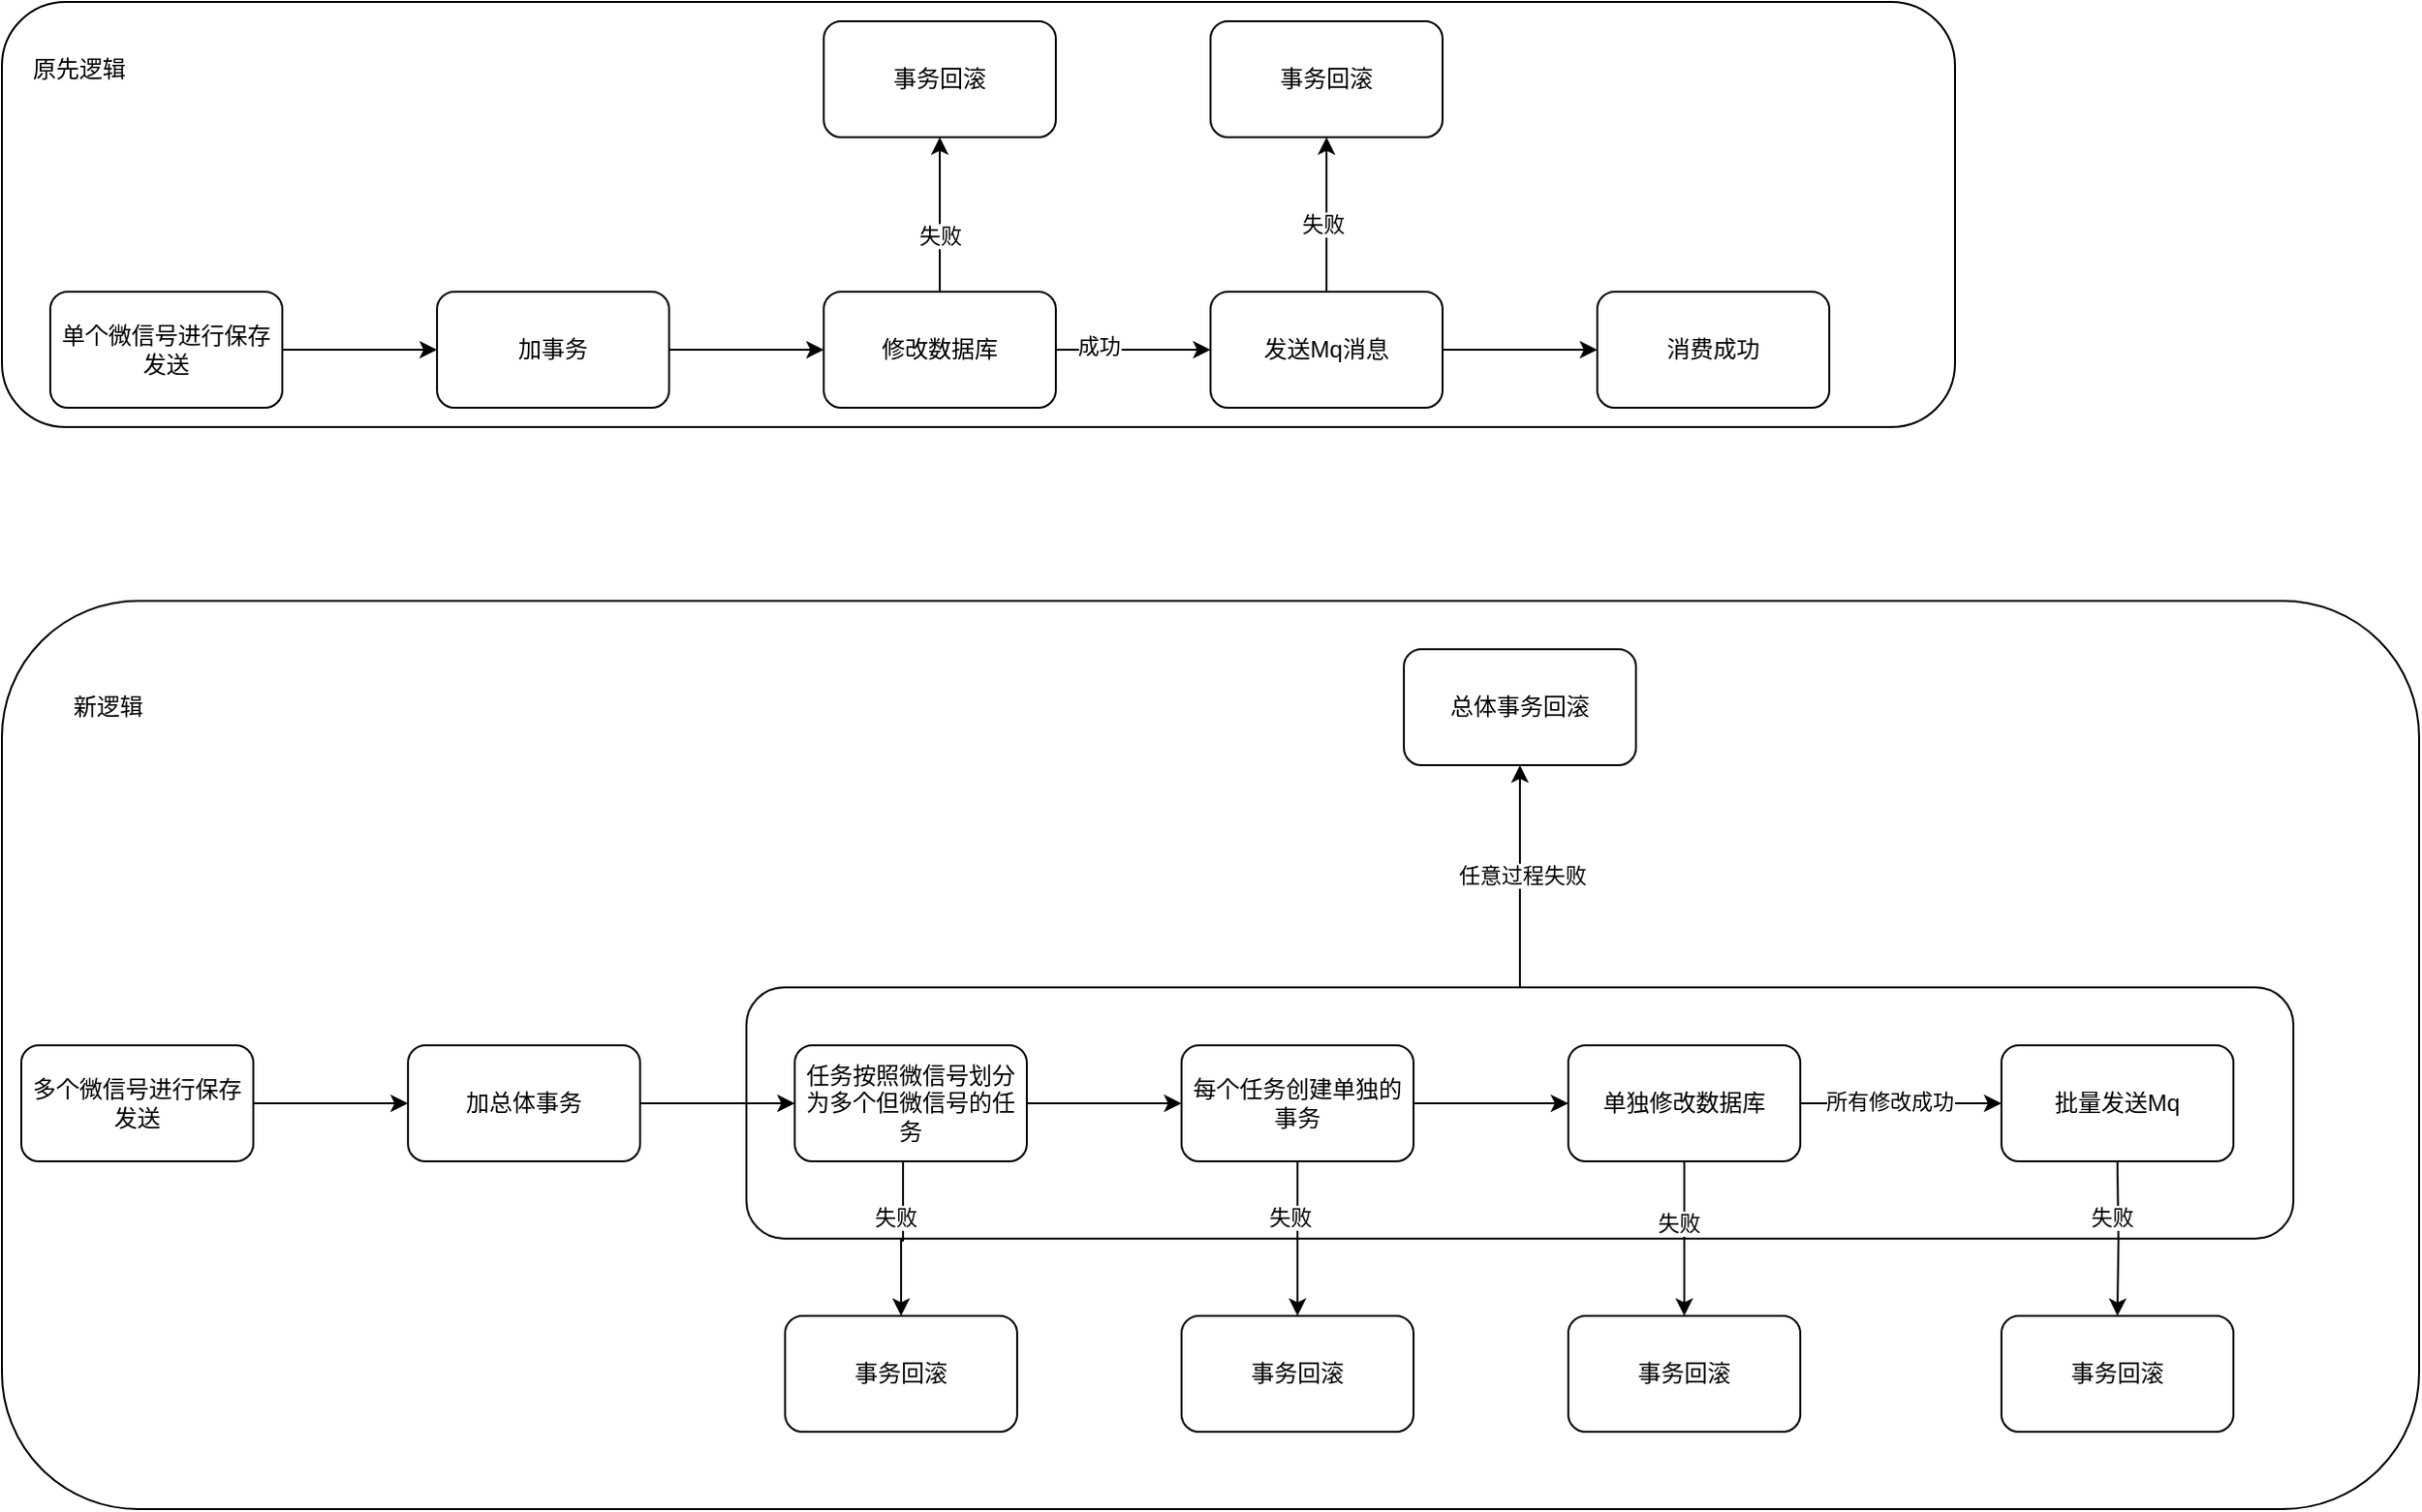 <mxfile version="21.6.5" type="github">
  <diagram id="C5RBs43oDa-KdzZeNtuy" name="Page-1">
    <mxGraphModel dx="2171" dy="1136" grid="1" gridSize="10" guides="1" tooltips="1" connect="1" arrows="1" fold="1" page="1" pageScale="1" pageWidth="1169" pageHeight="827" math="0" shadow="0">
      <root>
        <mxCell id="WIyWlLk6GJQsqaUBKTNV-0" />
        <mxCell id="WIyWlLk6GJQsqaUBKTNV-1" parent="WIyWlLk6GJQsqaUBKTNV-0" />
        <mxCell id="uAa1DrB2IOAwxMJ53gUC-3" value="" style="edgeStyle=orthogonalEdgeStyle;rounded=0;orthogonalLoop=1;jettySize=auto;html=1;" edge="1" parent="WIyWlLk6GJQsqaUBKTNV-1" source="uAa1DrB2IOAwxMJ53gUC-1" target="uAa1DrB2IOAwxMJ53gUC-2">
          <mxGeometry relative="1" as="geometry" />
        </mxCell>
        <mxCell id="uAa1DrB2IOAwxMJ53gUC-1" value="加事务" style="rounded=1;whiteSpace=wrap;html=1;" vertex="1" parent="WIyWlLk6GJQsqaUBKTNV-1">
          <mxGeometry x="225" y="270" width="120" height="60" as="geometry" />
        </mxCell>
        <mxCell id="uAa1DrB2IOAwxMJ53gUC-5" value="" style="edgeStyle=orthogonalEdgeStyle;rounded=0;orthogonalLoop=1;jettySize=auto;html=1;" edge="1" parent="WIyWlLk6GJQsqaUBKTNV-1" source="uAa1DrB2IOAwxMJ53gUC-2" target="uAa1DrB2IOAwxMJ53gUC-4">
          <mxGeometry relative="1" as="geometry" />
        </mxCell>
        <mxCell id="uAa1DrB2IOAwxMJ53gUC-14" value="成功" style="edgeLabel;html=1;align=center;verticalAlign=middle;resizable=0;points=[];" vertex="1" connectable="0" parent="uAa1DrB2IOAwxMJ53gUC-5">
          <mxGeometry x="-0.45" y="2" relative="1" as="geometry">
            <mxPoint as="offset" />
          </mxGeometry>
        </mxCell>
        <mxCell id="uAa1DrB2IOAwxMJ53gUC-23" value="" style="edgeStyle=orthogonalEdgeStyle;rounded=0;orthogonalLoop=1;jettySize=auto;html=1;" edge="1" parent="WIyWlLk6GJQsqaUBKTNV-1" source="uAa1DrB2IOAwxMJ53gUC-2" target="uAa1DrB2IOAwxMJ53gUC-22">
          <mxGeometry relative="1" as="geometry" />
        </mxCell>
        <mxCell id="uAa1DrB2IOAwxMJ53gUC-24" value="失败" style="edgeLabel;html=1;align=center;verticalAlign=middle;resizable=0;points=[];" vertex="1" connectable="0" parent="uAa1DrB2IOAwxMJ53gUC-23">
          <mxGeometry x="-0.275" relative="1" as="geometry">
            <mxPoint as="offset" />
          </mxGeometry>
        </mxCell>
        <mxCell id="uAa1DrB2IOAwxMJ53gUC-2" value="修改数据库" style="whiteSpace=wrap;html=1;rounded=1;" vertex="1" parent="WIyWlLk6GJQsqaUBKTNV-1">
          <mxGeometry x="425" y="270" width="120" height="60" as="geometry" />
        </mxCell>
        <mxCell id="uAa1DrB2IOAwxMJ53gUC-16" value="" style="edgeStyle=orthogonalEdgeStyle;rounded=0;orthogonalLoop=1;jettySize=auto;html=1;" edge="1" parent="WIyWlLk6GJQsqaUBKTNV-1" source="uAa1DrB2IOAwxMJ53gUC-4" target="uAa1DrB2IOAwxMJ53gUC-15">
          <mxGeometry relative="1" as="geometry" />
        </mxCell>
        <mxCell id="uAa1DrB2IOAwxMJ53gUC-18" value="" style="edgeStyle=orthogonalEdgeStyle;rounded=0;orthogonalLoop=1;jettySize=auto;html=1;" edge="1" parent="WIyWlLk6GJQsqaUBKTNV-1" source="uAa1DrB2IOAwxMJ53gUC-4" target="uAa1DrB2IOAwxMJ53gUC-17">
          <mxGeometry relative="1" as="geometry" />
        </mxCell>
        <mxCell id="uAa1DrB2IOAwxMJ53gUC-21" value="失败" style="edgeLabel;html=1;align=center;verticalAlign=middle;resizable=0;points=[];" vertex="1" connectable="0" parent="uAa1DrB2IOAwxMJ53gUC-18">
          <mxGeometry x="-0.125" y="2" relative="1" as="geometry">
            <mxPoint as="offset" />
          </mxGeometry>
        </mxCell>
        <mxCell id="uAa1DrB2IOAwxMJ53gUC-4" value="发送Mq消息" style="whiteSpace=wrap;html=1;rounded=1;" vertex="1" parent="WIyWlLk6GJQsqaUBKTNV-1">
          <mxGeometry x="625" y="270" width="120" height="60" as="geometry" />
        </mxCell>
        <mxCell id="uAa1DrB2IOAwxMJ53gUC-8" value="" style="edgeStyle=orthogonalEdgeStyle;rounded=0;orthogonalLoop=1;jettySize=auto;html=1;" edge="1" parent="WIyWlLk6GJQsqaUBKTNV-1" source="uAa1DrB2IOAwxMJ53gUC-6" target="uAa1DrB2IOAwxMJ53gUC-7">
          <mxGeometry relative="1" as="geometry" />
        </mxCell>
        <mxCell id="uAa1DrB2IOAwxMJ53gUC-6" value="加总体事务" style="rounded=1;whiteSpace=wrap;html=1;" vertex="1" parent="WIyWlLk6GJQsqaUBKTNV-1">
          <mxGeometry x="210" y="660" width="120" height="60" as="geometry" />
        </mxCell>
        <mxCell id="uAa1DrB2IOAwxMJ53gUC-35" value="" style="edgeStyle=orthogonalEdgeStyle;rounded=0;orthogonalLoop=1;jettySize=auto;html=1;" edge="1" parent="WIyWlLk6GJQsqaUBKTNV-1" source="uAa1DrB2IOAwxMJ53gUC-7" target="uAa1DrB2IOAwxMJ53gUC-34">
          <mxGeometry relative="1" as="geometry" />
        </mxCell>
        <mxCell id="uAa1DrB2IOAwxMJ53gUC-7" value="任务按照微信号划分为多个但微信号的任务" style="whiteSpace=wrap;html=1;rounded=1;" vertex="1" parent="WIyWlLk6GJQsqaUBKTNV-1">
          <mxGeometry x="410" y="660" width="120" height="60" as="geometry" />
        </mxCell>
        <mxCell id="uAa1DrB2IOAwxMJ53gUC-12" value="" style="edgeStyle=orthogonalEdgeStyle;rounded=0;orthogonalLoop=1;jettySize=auto;html=1;" edge="1" parent="WIyWlLk6GJQsqaUBKTNV-1" source="uAa1DrB2IOAwxMJ53gUC-9" target="uAa1DrB2IOAwxMJ53gUC-11">
          <mxGeometry relative="1" as="geometry" />
        </mxCell>
        <mxCell id="uAa1DrB2IOAwxMJ53gUC-13" value="所有修改成功" style="edgeLabel;html=1;align=center;verticalAlign=middle;resizable=0;points=[];" vertex="1" connectable="0" parent="uAa1DrB2IOAwxMJ53gUC-12">
          <mxGeometry x="-0.125" y="1" relative="1" as="geometry">
            <mxPoint as="offset" />
          </mxGeometry>
        </mxCell>
        <mxCell id="uAa1DrB2IOAwxMJ53gUC-38" value="" style="edgeStyle=orthogonalEdgeStyle;rounded=0;orthogonalLoop=1;jettySize=auto;html=1;" edge="1" parent="WIyWlLk6GJQsqaUBKTNV-1" source="uAa1DrB2IOAwxMJ53gUC-9" target="uAa1DrB2IOAwxMJ53gUC-37">
          <mxGeometry relative="1" as="geometry" />
        </mxCell>
        <mxCell id="uAa1DrB2IOAwxMJ53gUC-39" value="失败" style="edgeLabel;html=1;align=center;verticalAlign=middle;resizable=0;points=[];" vertex="1" connectable="0" parent="uAa1DrB2IOAwxMJ53gUC-38">
          <mxGeometry x="-0.2" y="-3" relative="1" as="geometry">
            <mxPoint as="offset" />
          </mxGeometry>
        </mxCell>
        <mxCell id="uAa1DrB2IOAwxMJ53gUC-9" value="单独修改数据库" style="whiteSpace=wrap;html=1;rounded=1;" vertex="1" parent="WIyWlLk6GJQsqaUBKTNV-1">
          <mxGeometry x="810" y="660" width="120" height="60" as="geometry" />
        </mxCell>
        <mxCell id="uAa1DrB2IOAwxMJ53gUC-11" value="批量发送Mq" style="whiteSpace=wrap;html=1;rounded=1;" vertex="1" parent="WIyWlLk6GJQsqaUBKTNV-1">
          <mxGeometry x="1034" y="660" width="120" height="60" as="geometry" />
        </mxCell>
        <mxCell id="uAa1DrB2IOAwxMJ53gUC-15" value="消费成功" style="whiteSpace=wrap;html=1;rounded=1;" vertex="1" parent="WIyWlLk6GJQsqaUBKTNV-1">
          <mxGeometry x="825" y="270" width="120" height="60" as="geometry" />
        </mxCell>
        <mxCell id="uAa1DrB2IOAwxMJ53gUC-17" value="事务回滚" style="whiteSpace=wrap;html=1;rounded=1;" vertex="1" parent="WIyWlLk6GJQsqaUBKTNV-1">
          <mxGeometry x="625" y="130" width="120" height="60" as="geometry" />
        </mxCell>
        <mxCell id="uAa1DrB2IOAwxMJ53gUC-22" value="事务回滚" style="whiteSpace=wrap;html=1;rounded=1;" vertex="1" parent="WIyWlLk6GJQsqaUBKTNV-1">
          <mxGeometry x="425" y="130" width="120" height="60" as="geometry" />
        </mxCell>
        <mxCell id="uAa1DrB2IOAwxMJ53gUC-27" value="" style="edgeStyle=orthogonalEdgeStyle;rounded=0;orthogonalLoop=1;jettySize=auto;html=1;" edge="1" parent="WIyWlLk6GJQsqaUBKTNV-1" source="uAa1DrB2IOAwxMJ53gUC-25" target="uAa1DrB2IOAwxMJ53gUC-1">
          <mxGeometry relative="1" as="geometry" />
        </mxCell>
        <mxCell id="uAa1DrB2IOAwxMJ53gUC-25" value="单个微信号进行保存发送" style="whiteSpace=wrap;html=1;rounded=1;" vertex="1" parent="WIyWlLk6GJQsqaUBKTNV-1">
          <mxGeometry x="25" y="270" width="120" height="60" as="geometry" />
        </mxCell>
        <mxCell id="uAa1DrB2IOAwxMJ53gUC-33" value="" style="edgeStyle=orthogonalEdgeStyle;rounded=0;orthogonalLoop=1;jettySize=auto;html=1;" edge="1" parent="WIyWlLk6GJQsqaUBKTNV-1" source="uAa1DrB2IOAwxMJ53gUC-31" target="uAa1DrB2IOAwxMJ53gUC-6">
          <mxGeometry relative="1" as="geometry" />
        </mxCell>
        <mxCell id="uAa1DrB2IOAwxMJ53gUC-31" value="多个微信号进行保存发送" style="whiteSpace=wrap;html=1;rounded=1;" vertex="1" parent="WIyWlLk6GJQsqaUBKTNV-1">
          <mxGeometry x="10" y="660" width="120" height="60" as="geometry" />
        </mxCell>
        <mxCell id="uAa1DrB2IOAwxMJ53gUC-36" value="" style="edgeStyle=orthogonalEdgeStyle;rounded=0;orthogonalLoop=1;jettySize=auto;html=1;" edge="1" parent="WIyWlLk6GJQsqaUBKTNV-1" source="uAa1DrB2IOAwxMJ53gUC-34" target="uAa1DrB2IOAwxMJ53gUC-9">
          <mxGeometry relative="1" as="geometry" />
        </mxCell>
        <mxCell id="uAa1DrB2IOAwxMJ53gUC-41" value="" style="edgeStyle=orthogonalEdgeStyle;rounded=0;orthogonalLoop=1;jettySize=auto;html=1;" edge="1" parent="WIyWlLk6GJQsqaUBKTNV-1" source="uAa1DrB2IOAwxMJ53gUC-34" target="uAa1DrB2IOAwxMJ53gUC-40">
          <mxGeometry relative="1" as="geometry" />
        </mxCell>
        <mxCell id="uAa1DrB2IOAwxMJ53gUC-42" value="失败" style="edgeLabel;html=1;align=center;verticalAlign=middle;resizable=0;points=[];" vertex="1" connectable="0" parent="uAa1DrB2IOAwxMJ53gUC-41">
          <mxGeometry x="-0.275" y="-4" relative="1" as="geometry">
            <mxPoint as="offset" />
          </mxGeometry>
        </mxCell>
        <mxCell id="uAa1DrB2IOAwxMJ53gUC-34" value="每个任务创建单独的事务" style="whiteSpace=wrap;html=1;rounded=1;" vertex="1" parent="WIyWlLk6GJQsqaUBKTNV-1">
          <mxGeometry x="610" y="660" width="120" height="60" as="geometry" />
        </mxCell>
        <mxCell id="uAa1DrB2IOAwxMJ53gUC-37" value="事务回滚" style="whiteSpace=wrap;html=1;rounded=1;" vertex="1" parent="WIyWlLk6GJQsqaUBKTNV-1">
          <mxGeometry x="810" y="800" width="120" height="60" as="geometry" />
        </mxCell>
        <mxCell id="uAa1DrB2IOAwxMJ53gUC-40" value="事务回滚" style="whiteSpace=wrap;html=1;rounded=1;" vertex="1" parent="WIyWlLk6GJQsqaUBKTNV-1">
          <mxGeometry x="610" y="800" width="120" height="60" as="geometry" />
        </mxCell>
        <mxCell id="uAa1DrB2IOAwxMJ53gUC-55" value="" style="edgeStyle=orthogonalEdgeStyle;rounded=0;orthogonalLoop=1;jettySize=auto;html=1;" edge="1" parent="WIyWlLk6GJQsqaUBKTNV-1" source="uAa1DrB2IOAwxMJ53gUC-44" target="uAa1DrB2IOAwxMJ53gUC-54">
          <mxGeometry relative="1" as="geometry" />
        </mxCell>
        <mxCell id="uAa1DrB2IOAwxMJ53gUC-56" value="任意过程失败" style="edgeLabel;html=1;align=center;verticalAlign=middle;resizable=0;points=[];" vertex="1" connectable="0" parent="uAa1DrB2IOAwxMJ53gUC-55">
          <mxGeometry x="0.009" y="-1" relative="1" as="geometry">
            <mxPoint as="offset" />
          </mxGeometry>
        </mxCell>
        <mxCell id="uAa1DrB2IOAwxMJ53gUC-44" value="" style="rounded=1;whiteSpace=wrap;html=1;fillColor=none;" vertex="1" parent="WIyWlLk6GJQsqaUBKTNV-1">
          <mxGeometry x="385" y="630" width="800" height="130" as="geometry" />
        </mxCell>
        <mxCell id="uAa1DrB2IOAwxMJ53gUC-45" value="" style="edgeStyle=orthogonalEdgeStyle;rounded=0;orthogonalLoop=1;jettySize=auto;html=1;" edge="1" parent="WIyWlLk6GJQsqaUBKTNV-1" target="uAa1DrB2IOAwxMJ53gUC-47">
          <mxGeometry relative="1" as="geometry">
            <mxPoint x="465" y="720" as="sourcePoint" />
            <Array as="points">
              <mxPoint x="466" y="720" />
              <mxPoint x="466" y="761" />
              <mxPoint x="465" y="761" />
            </Array>
          </mxGeometry>
        </mxCell>
        <mxCell id="uAa1DrB2IOAwxMJ53gUC-46" value="失败" style="edgeLabel;html=1;align=center;verticalAlign=middle;resizable=0;points=[];" vertex="1" connectable="0" parent="uAa1DrB2IOAwxMJ53gUC-45">
          <mxGeometry x="-0.275" y="-4" relative="1" as="geometry">
            <mxPoint as="offset" />
          </mxGeometry>
        </mxCell>
        <mxCell id="uAa1DrB2IOAwxMJ53gUC-47" value="事务回滚" style="whiteSpace=wrap;html=1;rounded=1;" vertex="1" parent="WIyWlLk6GJQsqaUBKTNV-1">
          <mxGeometry x="405" y="800" width="120" height="60" as="geometry" />
        </mxCell>
        <mxCell id="uAa1DrB2IOAwxMJ53gUC-48" value="" style="edgeStyle=orthogonalEdgeStyle;rounded=0;orthogonalLoop=1;jettySize=auto;html=1;" edge="1" parent="WIyWlLk6GJQsqaUBKTNV-1" target="uAa1DrB2IOAwxMJ53gUC-50">
          <mxGeometry relative="1" as="geometry">
            <mxPoint x="1094" y="720" as="sourcePoint" />
          </mxGeometry>
        </mxCell>
        <mxCell id="uAa1DrB2IOAwxMJ53gUC-49" value="失败" style="edgeLabel;html=1;align=center;verticalAlign=middle;resizable=0;points=[];" vertex="1" connectable="0" parent="uAa1DrB2IOAwxMJ53gUC-48">
          <mxGeometry x="-0.275" y="-4" relative="1" as="geometry">
            <mxPoint as="offset" />
          </mxGeometry>
        </mxCell>
        <mxCell id="uAa1DrB2IOAwxMJ53gUC-50" value="事务回滚" style="whiteSpace=wrap;html=1;rounded=1;" vertex="1" parent="WIyWlLk6GJQsqaUBKTNV-1">
          <mxGeometry x="1034" y="800" width="120" height="60" as="geometry" />
        </mxCell>
        <mxCell id="uAa1DrB2IOAwxMJ53gUC-51" value="" style="rounded=1;whiteSpace=wrap;html=1;fillColor=none;" vertex="1" parent="WIyWlLk6GJQsqaUBKTNV-1">
          <mxGeometry y="120" width="1010" height="220" as="geometry" />
        </mxCell>
        <mxCell id="uAa1DrB2IOAwxMJ53gUC-54" value="总体事务回滚" style="whiteSpace=wrap;html=1;fillColor=none;rounded=1;" vertex="1" parent="WIyWlLk6GJQsqaUBKTNV-1">
          <mxGeometry x="725" y="455" width="120" height="60" as="geometry" />
        </mxCell>
        <mxCell id="uAa1DrB2IOAwxMJ53gUC-62" value="原先逻辑" style="text;html=1;strokeColor=none;fillColor=none;align=center;verticalAlign=middle;whiteSpace=wrap;rounded=0;" vertex="1" parent="WIyWlLk6GJQsqaUBKTNV-1">
          <mxGeometry x="10" y="140" width="60" height="30" as="geometry" />
        </mxCell>
        <mxCell id="uAa1DrB2IOAwxMJ53gUC-63" value="" style="rounded=1;whiteSpace=wrap;html=1;fillColor=none;" vertex="1" parent="WIyWlLk6GJQsqaUBKTNV-1">
          <mxGeometry y="430" width="1250" height="470" as="geometry" />
        </mxCell>
        <mxCell id="uAa1DrB2IOAwxMJ53gUC-66" value="新逻辑" style="text;html=1;strokeColor=none;fillColor=none;align=center;verticalAlign=middle;whiteSpace=wrap;rounded=0;" vertex="1" parent="WIyWlLk6GJQsqaUBKTNV-1">
          <mxGeometry x="25" y="470" width="60" height="30" as="geometry" />
        </mxCell>
      </root>
    </mxGraphModel>
  </diagram>
</mxfile>
